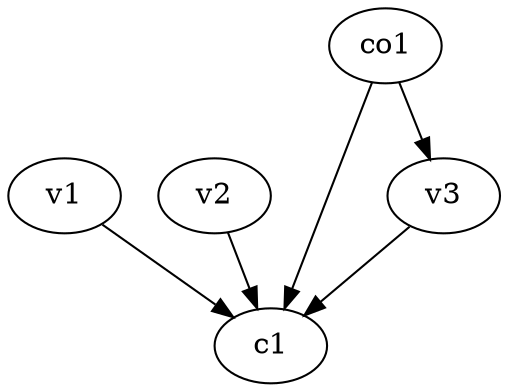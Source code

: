 strict digraph  {
c1;
v1;
v2;
v3;
co1;
v1 -> c1  [weight=1];
v2 -> c1  [weight=1];
v3 -> c1  [weight=1];
co1 -> c1  [weight=1];
co1 -> v3  [weight=1];
}
